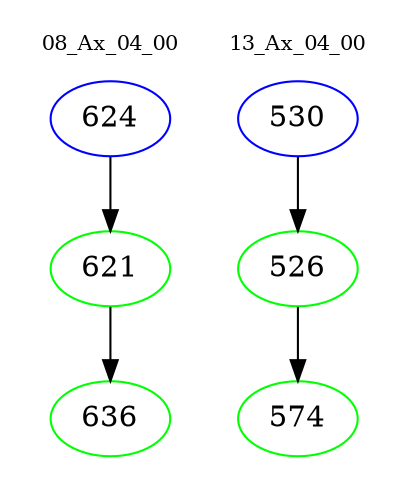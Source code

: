 digraph{
subgraph cluster_0 {
color = white
label = "08_Ax_04_00";
fontsize=10;
T0_624 [label="624", color="blue"]
T0_624 -> T0_621 [color="black"]
T0_621 [label="621", color="green"]
T0_621 -> T0_636 [color="black"]
T0_636 [label="636", color="green"]
}
subgraph cluster_1 {
color = white
label = "13_Ax_04_00";
fontsize=10;
T1_530 [label="530", color="blue"]
T1_530 -> T1_526 [color="black"]
T1_526 [label="526", color="green"]
T1_526 -> T1_574 [color="black"]
T1_574 [label="574", color="green"]
}
}
